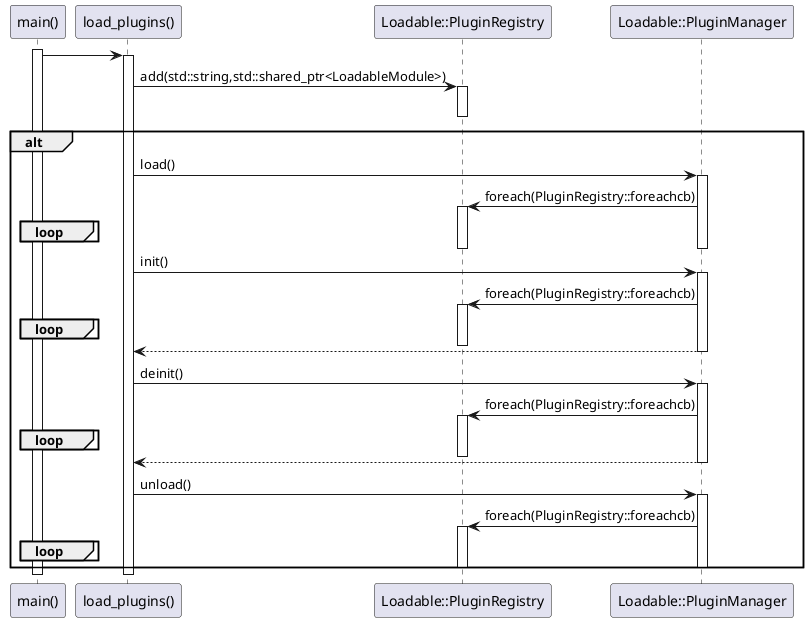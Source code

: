 @startuml
participant "main()" as C_0001988350101527950315
activate C_0001988350101527950315
participant "load_plugins()" as C_0002068317416559351879
C_0001988350101527950315 -> C_0002068317416559351879 : 
activate C_0002068317416559351879
participant "Loadable::PluginRegistry" as C_0000344814293694932198
C_0002068317416559351879 -> C_0000344814293694932198 : add(std::string,std::shared_ptr<LoadableModule>)
activate C_0000344814293694932198
deactivate C_0000344814293694932198
alt
participant "Loadable::PluginManager" as C_0001902394450079387445
C_0002068317416559351879 -> C_0001902394450079387445 : load()
activate C_0001902394450079387445
C_0001902394450079387445 -> C_0000344814293694932198 : foreach(PluginRegistry::foreachcb)
activate C_0000344814293694932198
loop
end
deactivate C_0000344814293694932198
deactivate C_0001902394450079387445
C_0002068317416559351879 -> C_0001902394450079387445 : init()
activate C_0001902394450079387445
C_0001902394450079387445 -> C_0000344814293694932198 : foreach(PluginRegistry::foreachcb)
activate C_0000344814293694932198
loop
end
deactivate C_0000344814293694932198
C_0001902394450079387445 --> C_0002068317416559351879
deactivate C_0001902394450079387445
C_0002068317416559351879 -> C_0001902394450079387445 : deinit()
activate C_0001902394450079387445
C_0001902394450079387445 -> C_0000344814293694932198 : foreach(PluginRegistry::foreachcb)
activate C_0000344814293694932198
loop
end
deactivate C_0000344814293694932198
C_0001902394450079387445 --> C_0002068317416559351879
deactivate C_0001902394450079387445
C_0002068317416559351879 -> C_0001902394450079387445 : unload()
activate C_0001902394450079387445
C_0001902394450079387445 -> C_0000344814293694932198 : foreach(PluginRegistry::foreachcb)
activate C_0000344814293694932198
loop
end
deactivate C_0000344814293694932198
deactivate C_0001902394450079387445
end
deactivate C_0002068317416559351879
deactivate C_0001988350101527950315
@enduml

